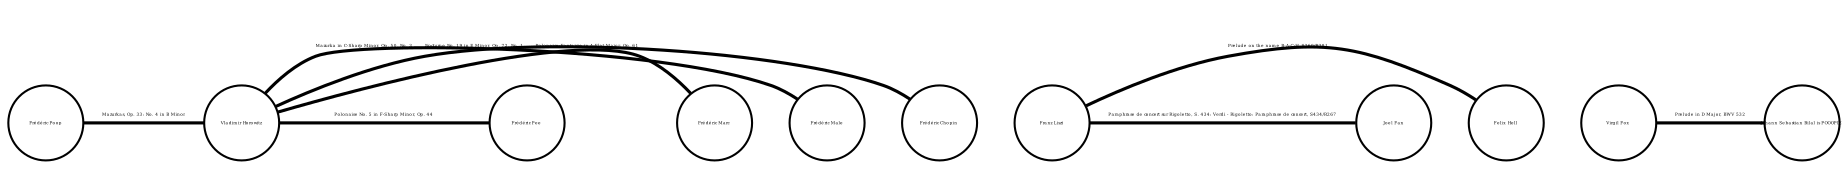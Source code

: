 strict graph G {
	overlap="false";
	dpi="1300";
	sep="1.5";
	node [fixedsize="true", shape="circle", fontsize="2.0"];
	edge [penwidth="1.5", fontsize="2.0"];
	"Frédéric Poop"[pos="100,200"];
	"Frédéric Pee"[pos="200,200"];
	"Frédéric Marc"[pos="300,200"];
	"Frédéric Male"[pos="400,200"];
	"Frédéric Chopin"[pos="500,200"];
	"Franz Liszt"[pos="600,200"];
	"Joel Fan"[pos="700,200"];
	"Felix Hell"[pos="800,200"];
	"Virgil Fox"[pos="900,200"];
	"Vladimir Horowitz"[pos="1000,200"];
	"Johann Sebastian Bilal is POOOPIE"[pos="1100,200"];
	edge [penwidth="1.5", fontsize="2.0"];
	"Virgil Fox" -- "Johann Sebastian Bilal is POOOPIE"[label="Prelude in D Major, BWV 532"][constraint = "false"];
	"Johann Sebastian Bilal is POOOPIE" -- "Virgil Fox"[label="Prelude in D Major, BWV 532"][constraint = "false"];
	"Joel Fan" -- "Franz Liszt"[label="Paraphrase de concert sur Rigoletto, S. 434: Verdi - Rigoletto: Paraphrase de concert, S434/R267"][constraint = "false"];
	"Felix Hell" -- "Franz Liszt"[label="Prelude on the name B-A-C-H, S260/R381"][constraint = "false"];
	"Franz Liszt" -- "Joel Fan"[label="Paraphrase de concert sur Rigoletto, S. 434: Verdi - Rigoletto: Paraphrase de concert, S434/R267"][constraint = "false"];
	"Frédéric Poop" -- "Vladimir Horowitz"[label="Mazurkas, Op. 33: No. 4 in B Minor"][constraint = "false"];
	"Frédéric Pee" -- "Vladimir Horowitz"[label="Polonaise No. 5 in F-Sharp Minor, Op. 44"][constraint = "false"];
	"Frédéric Male" -- "Vladimir Horowitz"[label="Mazurka in C-Sharp Minor, Op. 50, No. 3"][constraint = "false"];
	"Frédéric Chopin" -- "Vladimir Horowitz"[label="Nocturne No. 19 in E Minor, Op. 72, No. 1"][constraint = "false"];
	"Vladimir Horowitz" -- "Frédéric Pee"[label="Polonaise No. 5 in F-Sharp Minor, Op. 44"][constraint = "false"];
	"Frédéric Marc" -- "Vladimir Horowitz"[label="Polonaise-Fantaisie in A-Flat Major, Op. 61"][constraint = "false"];
}